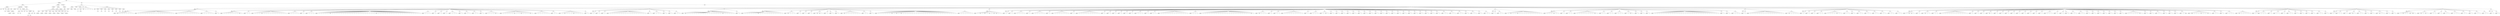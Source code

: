 graph Tree {
	"t0" [label = "TEI"];
	"t1" [label = "teiHeader"];
	"t2" [label = "fileDesc"];
	"t3" [label = "titleStmt"];
	"t4" [label = "title"];
	"t5" [label = "title"];
	"t6" [label = "title"];
	"t7" [label = "author"];
	"t8" [label = "idno"];
	"t9" [label = "persName"];
	"t10" [label = "persName"];
	"t11" [label = "forename"];
	"t12" [label = "surname"];
	"t13" [label = "editor"];
	"t14" [label = "publicationStmt"];
	"t15" [label = "publisher"];
	"t16" [label = "idno"];
	"t17" [label = "idno"];
	"t18" [label = "availability"];
	"t19" [label = "licence"];
	"t20" [label = "ab"];
	"t21" [label = "ref"];
	"t22" [label = "sourceDesc"];
	"t23" [label = "bibl"];
	"t24" [label = "name"];
	"t25" [label = "idno"];
	"t26" [label = "idno"];
	"t27" [label = "availability"];
	"t28" [label = "licence"];
	"t29" [label = "ab"];
	"t30" [label = "ref"];
	"t31" [label = "bibl"];
	"t32" [label = "date"];
	"t33" [label = "idno"];
	"t34" [label = "profileDesc"];
	"t35" [label = "particDesc"];
	"t36" [label = "listPerson"];
	"t37" [label = "person"];
	"t38" [label = "persName"];
	"t39" [label = "person"];
	"t40" [label = "persName"];
	"t41" [label = "person"];
	"t42" [label = "persName"];
	"t43" [label = "person"];
	"t44" [label = "persName"];
	"t45" [label = "person"];
	"t46" [label = "persName"];
	"t47" [label = "person"];
	"t48" [label = "persName"];
	"t49" [label = "person"];
	"t50" [label = "persName"];
	"t51" [label = "person"];
	"t52" [label = "persName"];
	"t53" [label = "textClass"];
	"t54" [label = "keywords"];
	"t55" [label = "term"];
	"t56" [label = "term"];
	"t57" [label = "classCode"];
	"t58" [label = "revisionDesc"];
	"t59" [label = "listChange"];
	"t60" [label = "change"];
	"t61" [label = "text"];
	"t62" [label = "front"];
	"t63" [label = "docTitle"];
	"t64" [label = "titlePart"];
	"t65" [label = "titlePart"];
	"t66" [label = "titlePart"];
	"t67" [label = "docDate"];
	"t68" [label = "docAuthor"];
	"t69" [label = "div"];
	"t70" [label = "div"];
	"t71" [label = "p"];
	"t72" [label = "div"];
	"t73" [label = "opener"];
	"t74" [label = "salute"];
	"t75" [label = "head"];
	"t76" [label = "p"];
	"t77" [label = "p"];
	"t78" [label = "p"];
	"t79" [label = "p"];
	"t80" [label = "castList"];
	"t81" [label = "head"];
	"t82" [label = "castItem"];
	"t83" [label = "role"];
	"t84" [label = "castItem"];
	"t85" [label = "role"];
	"t86" [label = "castItem"];
	"t87" [label = "role"];
	"t88" [label = "castItem"];
	"t89" [label = "role"];
	"t90" [label = "castItem"];
	"t91" [label = "role"];
	"t92" [label = "castItem"];
	"t93" [label = "role"];
	"t94" [label = "castItem"];
	"t95" [label = "role"];
	"t96" [label = "castItem"];
	"t97" [label = "role"];
	"t98" [label = "body"];
	"t99" [label = "div"];
	"t100" [label = "head"];
	"t101" [label = "div"];
	"t102" [label = "head"];
	"t103" [label = "sp"];
	"t104" [label = "speaker"];
	"t105" [label = "note"];
	"t106" [label = "l"];
	"t107" [label = "l"];
	"t108" [label = "l"];
	"t109" [label = "l"];
	"t110" [label = "l"];
	"t111" [label = "l"];
	"t112" [label = "l"];
	"t113" [label = "sp"];
	"t114" [label = "speaker"];
	"t115" [label = "l"];
	"t116" [label = "l"];
	"t117" [label = "l"];
	"t118" [label = "l"];
	"t119" [label = "l"];
	"t120" [label = "l"];
	"t121" [label = "l"];
	"t122" [label = "l"];
	"t123" [label = "l"];
	"t124" [label = "l"];
	"t125" [label = "l"];
	"t126" [label = "l"];
	"t127" [label = "l"];
	"t128" [label = "l"];
	"t129" [label = "l"];
	"t130" [label = "l"];
	"t131" [label = "l"];
	"t132" [label = "sp"];
	"t133" [label = "speaker"];
	"t134" [label = "l"];
	"t135" [label = "l"];
	"t136" [label = "l"];
	"t137" [label = "l"];
	"t138" [label = "l"];
	"t139" [label = "l"];
	"t140" [label = "l"];
	"t141" [label = "l"];
	"t142" [label = "l"];
	"t143" [label = "l"];
	"t144" [label = "sp"];
	"t145" [label = "speaker"];
	"t146" [label = "l"];
	"t147" [label = "l"];
	"t148" [label = "l"];
	"t149" [label = "l"];
	"t150" [label = "l"];
	"t151" [label = "sp"];
	"t152" [label = "speaker"];
	"t153" [label = "l"];
	"t154" [label = "div"];
	"t155" [label = "head"];
	"t156" [label = "sp"];
	"t157" [label = "speaker"];
	"t158" [label = "l"];
	"t159" [label = "l"];
	"t160" [label = "l"];
	"t161" [label = "l"];
	"t162" [label = "l"];
	"t163" [label = "l"];
	"t164" [label = "l"];
	"t165" [label = "note"];
	"t166" [label = "l"];
	"t167" [label = "sp"];
	"t168" [label = "speaker"];
	"t169" [label = "l"];
	"t170" [label = "l"];
	"t171" [label = "sp"];
	"t172" [label = "speaker"];
	"t173" [label = "l"];
	"t174" [label = "l"];
	"t175" [label = "l"];
	"t176" [label = "note"];
	"t177" [label = "l"];
	"t178" [label = "l"];
	"t179" [label = "l"];
	"t180" [label = "l"];
	"t181" [label = "l"];
	"t182" [label = "l"];
	"t183" [label = "l"];
	"t184" [label = "l"];
	"t185" [label = "l"];
	"t186" [label = "l"];
	"t187" [label = "l"];
	"t188" [label = "sp"];
	"t189" [label = "speaker"];
	"t190" [label = "l"];
	"t191" [label = "l"];
	"t192" [label = "l"];
	"t193" [label = "l"];
	"t194" [label = "sp"];
	"t195" [label = "speaker"];
	"t196" [label = "l"];
	"t197" [label = "sp"];
	"t198" [label = "speaker"];
	"t199" [label = "l"];
	"t200" [label = "l"];
	"t201" [label = "l"];
	"t202" [label = "sp"];
	"t203" [label = "speaker"];
	"t204" [label = "l"];
	"t205" [label = "l"];
	"t206" [label = "l"];
	"t207" [label = "l"];
	"t208" [label = "l"];
	"t209" [label = "note"];
	"t210" [label = "l"];
	"t211" [label = "l"];
	"t212" [label = "l"];
	"t213" [label = "l"];
	"t214" [label = "l"];
	"t215" [label = "l"];
	"t216" [label = "l"];
	"t217" [label = "l"];
	"t218" [label = "l"];
	"t219" [label = "l"];
	"t220" [label = "l"];
	"t221" [label = "l"];
	"t222" [label = "l"];
	"t223" [label = "l"];
	"t224" [label = "l"];
	"t225" [label = "l"];
	"t226" [label = "l"];
	"t227" [label = "l"];
	"t228" [label = "l"];
	"t229" [label = "l"];
	"t230" [label = "note"];
	"t231" [label = "l"];
	"t232" [label = "l"];
	"t233" [label = "l"];
	"t234" [label = "l"];
	"t235" [label = "l"];
	"t236" [label = "l"];
	"t237" [label = "l"];
	"t238" [label = "l"];
	"t239" [label = "l"];
	"t240" [label = "l"];
	"t241" [label = "l"];
	"t242" [label = "l"];
	"t243" [label = "l"];
	"t244" [label = "l"];
	"t245" [label = "l"];
	"t246" [label = "l"];
	"t247" [label = "l"];
	"t248" [label = "l"];
	"t249" [label = "l"];
	"t250" [label = "l"];
	"t251" [label = "sp"];
	"t252" [label = "speaker"];
	"t253" [label = "l"];
	"t254" [label = "l"];
	"t255" [label = "l"];
	"t256" [label = "sp"];
	"t257" [label = "speaker"];
	"t258" [label = "l"];
	"t259" [label = "sp"];
	"t260" [label = "speaker"];
	"t261" [label = "l"];
	"t262" [label = "sp"];
	"t263" [label = "speaker"];
	"t264" [label = "l"];
	"t265" [label = "sp"];
	"t266" [label = "speaker"];
	"t267" [label = "l"];
	"t268" [label = "l"];
	"t269" [label = "l"];
	"t270" [label = "sp"];
	"t271" [label = "speaker"];
	"t272" [label = "l"];
	"t273" [label = "sp"];
	"t274" [label = "speaker"];
	"t275" [label = "l"];
	"t276" [label = "l"];
	"t277" [label = "sp"];
	"t278" [label = "speaker"];
	"t279" [label = "l"];
	"t280" [label = "l"];
	"t281" [label = "sp"];
	"t282" [label = "speaker"];
	"t283" [label = "l"];
	"t284" [label = "sp"];
	"t285" [label = "speaker"];
	"t286" [label = "l"];
	"t287" [label = "l"];
	"t288" [label = "l"];
	"t289" [label = "note"];
	"t290" [label = "l"];
	"t291" [label = "sp"];
	"t292" [label = "speaker"];
	"t293" [label = "l"];
	"t294" [label = "l"];
	"t295" [label = "l"];
	"t296" [label = "l"];
	"t297" [label = "l"];
	"t298" [label = "note"];
	"t299" [label = "l"];
	"t300" [label = "l"];
	"t301" [label = "note"];
	"t302" [label = "l"];
	"t303" [label = "l"];
	"t304" [label = "l"];
	"t305" [label = "note"];
	"t306" [label = "l"];
	"t307" [label = "sp"];
	"t308" [label = "speaker"];
	"t309" [label = "l"];
	"t310" [label = "l"];
	"t311" [label = "l"];
	"t312" [label = "l"];
	"t313" [label = "l"];
	"t314" [label = "l"];
	"t315" [label = "sp"];
	"t316" [label = "speaker"];
	"t317" [label = "l"];
	"t318" [label = "l"];
	"t319" [label = "sp"];
	"t320" [label = "speaker"];
	"t321" [label = "l"];
	"t322" [label = "note"];
	"t323" [label = "l"];
	"t324" [label = "l"];
	"t325" [label = "l"];
	"t326" [label = "note"];
	"t327" [label = "l"];
	"t328" [label = "l"];
	"t329" [label = "l"];
	"t330" [label = "l"];
	"t331" [label = "sp"];
	"t332" [label = "speaker"];
	"t333" [label = "l"];
	"t334" [label = "div"];
	"t335" [label = "head"];
	"t336" [label = "sp"];
	"t337" [label = "speaker"];
	"t338" [label = "l"];
	"t339" [label = "sp"];
	"t340" [label = "speaker"];
	"t341" [label = "l"];
	"t342" [label = "sp"];
	"t343" [label = "speaker"];
	"t344" [label = "l"];
	"t345" [label = "sp"];
	"t346" [label = "speaker"];
	"t347" [label = "l"];
	"t348" [label = "l"];
	"t349" [label = "l"];
	"t350" [label = "l"];
	"t351" [label = "l"];
	"t352" [label = "l"];
	"t353" [label = "l"];
	"t354" [label = "l"];
	"t355" [label = "l"];
	"t356" [label = "l"];
	"t357" [label = "l"];
	"t358" [label = "l"];
	"t359" [label = "l"];
	"t360" [label = "l"];
	"t361" [label = "l"];
	"t362" [label = "l"];
	"t363" [label = "l"];
	"t364" [label = "sp"];
	"t365" [label = "speaker"];
	"t366" [label = "l"];
	"t367" [label = "sp"];
	"t368" [label = "speaker"];
	"t369" [label = "l"];
	"t370" [label = "l"];
	"t371" [label = "l"];
	"t372" [label = "sp"];
	"t373" [label = "speaker"];
	"t374" [label = "l"];
	"t375" [label = "sp"];
	"t376" [label = "speaker"];
	"t377" [label = "l"];
	"t378" [label = "sp"];
	"t379" [label = "speaker"];
	"t380" [label = "l"];
	"t381" [label = "l"];
	"t382" [label = "div"];
	"t383" [label = "head"];
	"t384" [label = "sp"];
	"t385" [label = "speaker"];
	"t386" [label = "note"];
	"t387" [label = "l"];
	"t388" [label = "l"];
	"t389" [label = "l"];
	"t390" [label = "l"];
	"t391" [label = "l"];
	"t392" [label = "l"];
	"t393" [label = "l"];
	"t394" [label = "l"];
	"t395" [label = "l"];
	"t396" [label = "l"];
	"t397" [label = "l"];
	"t398" [label = "l"];
	"t399" [label = "l"];
	"t400" [label = "l"];
	"t401" [label = "l"];
	"t402" [label = "l"];
	"t403" [label = "note"];
	"t404" [label = "l"];
	"t405" [label = "l"];
	"t406" [label = "l"];
	"t407" [label = "l"];
	"t408" [label = "l"];
	"t409" [label = "sp"];
	"t410" [label = "speaker"];
	"t411" [label = "l"];
	"t412" [label = "div"];
	"t413" [label = "head"];
	"t414" [label = "sp"];
	"t415" [label = "speaker"];
	"t416" [label = "l"];
	"t417" [label = "l"];
	"t418" [label = "l"];
	"t419" [label = "l"];
	"t420" [label = "l"];
	"t421" [label = "l"];
	"t422" [label = "note"];
	"t423" [label = "l"];
	"t424" [label = "l"];
	"t425" [label = "l"];
	"t426" [label = "l"];
	"t427" [label = "l"];
	"t428" [label = "l"];
	"t429" [label = "l"];
	"t430" [label = "l"];
	"t431" [label = "l"];
	"t432" [label = "l"];
	"t433" [label = "l"];
	"t434" [label = "sp"];
	"t435" [label = "speaker"];
	"t436" [label = "note"];
	"t437" [label = "l"];
	"t438" [label = "l"];
	"t439" [label = "l"];
	"t440" [label = "sp"];
	"t441" [label = "speaker"];
	"t442" [label = "l"];
	"t443" [label = "sp"];
	"t444" [label = "speaker"];
	"t445" [label = "l"];
	"t446" [label = "sp"];
	"t447" [label = "speaker"];
	"t448" [label = "l"];
	"t449" [label = "sp"];
	"t450" [label = "speaker"];
	"t451" [label = "note"];
	"t452" [label = "note"];
	"t453" [label = "l"];
	"t454" [label = "sp"];
	"t455" [label = "speaker"];
	"t456" [label = "l"];
	"t457" [label = "sp"];
	"t458" [label = "speaker"];
	"t459" [label = "l"];
	"t460" [label = "sp"];
	"t461" [label = "speaker"];
	"t462" [label = "l"];
	"t463" [label = "sp"];
	"t464" [label = "speaker"];
	"t465" [label = "note"];
	"t466" [label = "l"];
	"t467" [label = "l"];
	"t468" [label = "l"];
	"t469" [label = "l"];
	"t470" [label = "l"];
	"t471" [label = "l"];
	"t472" [label = "l"];
	"t473" [label = "sp"];
	"t474" [label = "speaker"];
	"t475" [label = "l"];
	"t476" [label = "l"];
	"t477" [label = "sp"];
	"t478" [label = "speaker"];
	"t479" [label = "l"];
	"t480" [label = "sp"];
	"t481" [label = "speaker"];
	"t482" [label = "l"];
	"t483" [label = "l"];
	"t484" [label = "l"];
	"t485" [label = "l"];
	"t486" [label = "l"];
	"t487" [label = "l"];
	"t488" [label = "note"];
	"t489" [label = "l"];
	"t490" [label = "note"];
	"t491" [label = "l"];
	"t492" [label = "note"];
	"t493" [label = "l"];
	"t494" [label = "l"];
	"t495" [label = "l"];
	"t496" [label = "l"];
	"t497" [label = "l"];
	"t498" [label = "l"];
	"t499" [label = "l"];
	"t500" [label = "l"];
	"t501" [label = "l"];
	"t502" [label = "l"];
	"t503" [label = "l"];
	"t504" [label = "l"];
	"t505" [label = "l"];
	"t506" [label = "l"];
	"t507" [label = "l"];
	"t508" [label = "l"];
	"t509" [label = "l"];
	"t510" [label = "l"];
	"t511" [label = "l"];
	"t512" [label = "l"];
	"t513" [label = "l"];
	"t514" [label = "l"];
	"t515" [label = "l"];
	"t516" [label = "l"];
	"t517" [label = "l"];
	"t518" [label = "sp"];
	"t519" [label = "speaker"];
	"t520" [label = "l"];
	"t521" [label = "l"];
	"t522" [label = "l"];
	"t523" [label = "l"];
	"t524" [label = "l"];
	"t525" [label = "l"];
	"t526" [label = "div"];
	"t527" [label = "head"];
	"t528" [label = "sp"];
	"t529" [label = "speaker"];
	"t530" [label = "l"];
	"t531" [label = "note"];
	"t532" [label = "l"];
	"t533" [label = "note"];
	"t534" [label = "l"];
	"t535" [label = "note"];
	"t536" [label = "l"];
	"t537" [label = "note"];
	"t538" [label = "note"];
	"t539" [label = "l"];
	"t540" [label = "l"];
	"t541" [label = "div"];
	"t542" [label = "head"];
	"t543" [label = "sp"];
	"t544" [label = "speaker"];
	"t545" [label = "l"];
	"t546" [label = "sp"];
	"t547" [label = "speaker"];
	"t548" [label = "l"];
	"t549" [label = "sp"];
	"t550" [label = "speaker"];
	"t551" [label = "l"];
	"t552" [label = "l"];
	"t553" [label = "l"];
	"t554" [label = "l"];
	"t555" [label = "sp"];
	"t556" [label = "speaker"];
	"t557" [label = "l"];
	"t558" [label = "sp"];
	"t559" [label = "speaker"];
	"t560" [label = "l"];
	"t561" [label = "l"];
	"t562" [label = "l"];
	"t563" [label = "l"];
	"t564" [label = "l"];
	"t565" [label = "sp"];
	"t566" [label = "speaker"];
	"t567" [label = "l"];
	"t568" [label = "sp"];
	"t569" [label = "speaker"];
	"t570" [label = "l"];
	"t571" [label = "l"];
	"t572" [label = "l"];
	"t573" [label = "l"];
	"t574" [label = "l"];
	"t575" [label = "l"];
	"t576" [label = "l"];
	"t577" [label = "sp"];
	"t578" [label = "speaker"];
	"t579" [label = "l"];
	"t580" [label = "sp"];
	"t581" [label = "speaker"];
	"t582" [label = "l"];
	"t583" [label = "l"];
	"t584" [label = "l"];
	"t585" [label = "l"];
	"t586" [label = "l"];
	"t587" [label = "l"];
	"t588" [label = "l"];
	"t589" [label = "l"];
	"t590" [label = "l"];
	"t591" [label = "l"];
	"t592" [label = "sp"];
	"t593" [label = "speaker"];
	"t594" [label = "l"];
	"t595" [label = "sp"];
	"t596" [label = "speaker"];
	"t597" [label = "l"];
	"t598" [label = "sp"];
	"t599" [label = "speaker"];
	"t600" [label = "l"];
	"t601" [label = "sp"];
	"t602" [label = "speaker"];
	"t603" [label = "l"];
	"t604" [label = "sp"];
	"t605" [label = "speaker"];
	"t606" [label = "l"];
	"t607" [label = "sp"];
	"t608" [label = "speaker"];
	"t609" [label = "l"];
	"t610" [label = "sp"];
	"t611" [label = "speaker"];
	"t612" [label = "l"];
	"t613" [label = "l"];
	"t614" [label = "l"];
	"t615" [label = "sp"];
	"t616" [label = "speaker"];
	"t617" [label = "l"];
	"t618" [label = "sp"];
	"t619" [label = "speaker"];
	"t620" [label = "l"];
	"t621" [label = "l"];
	"t622" [label = "sp"];
	"t623" [label = "speaker"];
	"t624" [label = "l"];
	"t625" [label = "l"];
	"t626" [label = "l"];
	"t627" [label = "l"];
	"t628" [label = "l"];
	"t629" [label = "l"];
	"t630" [label = "l"];
	"t631" [label = "l"];
	"t632" [label = "l"];
	"t633" [label = "l"];
	"t634" [label = "l"];
	"t635" [label = "l"];
	"t636" [label = "l"];
	"t637" [label = "sp"];
	"t638" [label = "speaker"];
	"t639" [label = "l"];
	"t640" [label = "l"];
	"t641" [label = "l"];
	"t642" [label = "sp"];
	"t643" [label = "speaker"];
	"t644" [label = "l"];
	"t645" [label = "l"];
	"t646" [label = "l"];
	"t647" [label = "l"];
	"t648" [label = "l"];
	"t649" [label = "l"];
	"t650" [label = "l"];
	"t651" [label = "l"];
	"t652" [label = "l"];
	"t653" [label = "l"];
	"t654" [label = "l"];
	"t655" [label = "l"];
	"t656" [label = "l"];
	"t657" [label = "l"];
	"t658" [label = "l"];
	"t659" [label = "l"];
	"t660" [label = "l"];
	"t661" [label = "l"];
	"t662" [label = "l"];
	"t663" [label = "l"];
	"t664" [label = "l"];
	"t665" [label = "l"];
	"t666" [label = "note"];
	"t667" [label = "l"];
	"t668" [label = "sp"];
	"t669" [label = "speaker"];
	"t670" [label = "note"];
	"t671" [label = "l"];
	"t672" [label = "l"];
	"t673" [label = "l"];
	"t674" [label = "sp"];
	"t675" [label = "speaker"];
	"t676" [label = "l"];
	"t677" [label = "sp"];
	"t678" [label = "speaker"];
	"t679" [label = "l"];
	"t680" [label = "l"];
	"t681" [label = "sp"];
	"t682" [label = "speaker"];
	"t683" [label = "l"];
	"t684" [label = "l"];
	"t685" [label = "l"];
	"t686" [label = "l"];
	"t687" [label = "l"];
	"t688" [label = "l"];
	"t689" [label = "l"];
	"t690" [label = "l"];
	"t691" [label = "l"];
	"t692" [label = "sp"];
	"t693" [label = "speaker"];
	"t694" [label = "l"];
	"t695" [label = "sp"];
	"t696" [label = "speaker"];
	"t697" [label = "l"];
	"t698" [label = "l"];
	"t699" [label = "l"];
	"t700" [label = "sp"];
	"t701" [label = "speaker"];
	"t702" [label = "l"];
	"t703" [label = "note"];
	"t704" [label = "l"];
	"t705" [label = "sp"];
	"t706" [label = "speaker"];
	"t707" [label = "l"];
	"t708" [label = "sp"];
	"t709" [label = "speaker"];
	"t710" [label = "l"];
	"t711" [label = "sp"];
	"t712" [label = "speaker"];
	"t713" [label = "l"];
	"t714" [label = "sp"];
	"t715" [label = "speaker"];
	"t716" [label = "l"];
	"t717" [label = "sp"];
	"t718" [label = "speaker"];
	"t719" [label = "l"];
	"t720" [label = "sp"];
	"t721" [label = "speaker"];
	"t722" [label = "l"];
	"t723" [label = "sp"];
	"t724" [label = "speaker"];
	"t725" [label = "l"];
	"t726" [label = "sp"];
	"t727" [label = "speaker"];
	"t728" [label = "l"];
	"t729" [label = "sp"];
	"t730" [label = "speaker"];
	"t731" [label = "l"];
	"t732" [label = "sp"];
	"t733" [label = "speaker"];
	"t734" [label = "l"];
	"t735" [label = "sp"];
	"t736" [label = "speaker"];
	"t737" [label = "l"];
	"t738" [label = "sp"];
	"t739" [label = "speaker"];
	"t740" [label = "l"];
	"t741" [label = "sp"];
	"t742" [label = "speaker"];
	"t743" [label = "l"];
	"t744" [label = "sp"];
	"t745" [label = "speaker"];
	"t746" [label = "l"];
	"t747" [label = "sp"];
	"t748" [label = "speaker"];
	"t749" [label = "l"];
	"t750" [label = "sp"];
	"t751" [label = "speaker"];
	"t752" [label = "l"];
	"t753" [label = "sp"];
	"t754" [label = "speaker"];
	"t755" [label = "l"];
	"t756" [label = "sp"];
	"t757" [label = "speaker"];
	"t758" [label = "l"];
	"t759" [label = "sp"];
	"t760" [label = "speaker"];
	"t761" [label = "l"];
	"t762" [label = "sp"];
	"t763" [label = "speaker"];
	"t764" [label = "l"];
	"t765" [label = "sp"];
	"t766" [label = "speaker"];
	"t767" [label = "l"];
	"t768" [label = "l"];
	"t769" [label = "sp"];
	"t770" [label = "speaker"];
	"t771" [label = "l"];
	"t772" [label = "l"];
	"t773" [label = "sp"];
	"t774" [label = "speaker"];
	"t775" [label = "l"];
	"t776" [label = "l"];
	"t777" [label = "sp"];
	"t778" [label = "speaker"];
	"t779" [label = "l"];
	"t780" [label = "sp"];
	"t781" [label = "speaker"];
	"t782" [label = "l"];
	"t783" [label = "l"];
	"t784" [label = "sp"];
	"t785" [label = "speaker"];
	"t786" [label = "l"];
	"t787" [label = "sp"];
	"t788" [label = "speaker"];
	"t789" [label = "l"];
	"t790" [label = "l"];
	"t791" [label = "div"];
	"t792" [label = "head"];
	"t793" [label = "sp"];
	"t794" [label = "speaker"];
	"t795" [label = "l"];
	"t796" [label = "sp"];
	"t797" [label = "speaker"];
	"t798" [label = "l"];
	"t799" [label = "l"];
	"t800" [label = "sp"];
	"t801" [label = "speaker"];
	"t802" [label = "l"];
	"t803" [label = "note"];
	"t804" [label = "l"];
	"t805" [label = "l"];
	"t806" [label = "note"];
	"t807" [label = "l"];
	"t808" [label = "l"];
	"t809" [label = "l"];
	"t810" [label = "l"];
	"t811" [label = "l"];
	"t812" [label = "l"];
	"t813" [label = "l"];
	"t814" [label = "l"];
	"t815" [label = "l"];
	"t816" [label = "l"];
	"t817" [label = "l"];
	"t818" [label = "div"];
	"t819" [label = "head"];
	"t820" [label = "sp"];
	"t821" [label = "speaker"];
	"t822" [label = "l"];
	"t823" [label = "l"];
	"t824" [label = "l"];
	"t825" [label = "note"];
	"t826" [label = "l"];
	"t827" [label = "l"];
	"t828" [label = "sp"];
	"t829" [label = "speaker"];
	"t830" [label = "l"];
	"t831" [label = "sp"];
	"t832" [label = "speaker"];
	"t833" [label = "l"];
	"t834" [label = "l"];
	"t835" [label = "sp"];
	"t836" [label = "speaker"];
	"t837" [label = "l"];
	"t838" [label = "l"];
	"t839" [label = "l"];
	"t840" [label = "l"];
	"t841" [label = "l"];
	"t842" [label = "l"];
	"t843" [label = "l"];
	"t844" [label = "l"];
	"t845" [label = "note"];
	"t846" [label = "l"];
	"t847" [label = "sp"];
	"t848" [label = "speaker"];
	"t849" [label = "l"];
	"t850" [label = "l"];
	"t851" [label = "sp"];
	"t852" [label = "speaker"];
	"t853" [label = "l"];
	"t854" [label = "l"];
	"t855" [label = "sp"];
	"t856" [label = "speaker"];
	"t857" [label = "l"];
	"t858" [label = "l"];
	"t859" [label = "l"];
	"t860" [label = "sp"];
	"t861" [label = "speaker"];
	"t862" [label = "l"];
	"t863" [label = "note"];
	"t864" [label = "l"];
	"t865" [label = "sp"];
	"t866" [label = "speaker"];
	"t867" [label = "l"];
	"t868" [label = "sp"];
	"t869" [label = "speaker"];
	"t870" [label = "l"];
	"t871" [label = "sp"];
	"t872" [label = "speaker"];
	"t873" [label = "l"];
	"t874" [label = "sp"];
	"t875" [label = "speaker"];
	"t876" [label = "l"];
	"t877" [label = "l"];
	"t878" [label = "l"];
	"t879" [label = "l"];
	"t880" [label = "l"];
	"t881" [label = "l"];
	"t882" [label = "l"];
	"t883" [label = "l"];
	"t884" [label = "l"];
	"t885" [label = "l"];
	"t886" [label = "l"];
	"t887" [label = "l"];
	"t888" [label = "l"];
	"t889" [label = "l"];
	"t890" [label = "l"];
	"t891" [label = "l"];
	"t892" [label = "l"];
	"t893" [label = "l"];
	"t894" [label = "l"];
	"t895" [label = "l"];
	"t896" [label = "l"];
	"t897" [label = "l"];
	"t898" [label = "l"];
	"t899" [label = "l"];
	"t900" [label = "l"];
	"t901" [label = "l"];
	"t902" [label = "l"];
	"t903" [label = "l"];
	"t904" [label = "l"];
	"t905" [label = "l"];
	"t906" [label = "sp"];
	"t907" [label = "speaker"];
	"t908" [label = "l"];
	"t909" [label = "sp"];
	"t910" [label = "speaker"];
	"t911" [label = "l"];
	"t912" [label = "sp"];
	"t913" [label = "speaker"];
	"t914" [label = "l"];
	"t915" [label = "l"];
	"t916" [label = "l"];
	"t917" [label = "div"];
	"t918" [label = "head"];
	"t919" [label = "sp"];
	"t920" [label = "speaker"];
	"t921" [label = "l"];
	"t922" [label = "sp"];
	"t923" [label = "speaker"];
	"t924" [label = "l"];
	"t925" [label = "l"];
	"t926" [label = "l"];
	"t927" [label = "l"];
	"t928" [label = "l"];
	"t929" [label = "l"];
	"t930" [label = "l"];
	"t931" [label = "l"];
	"t932" [label = "l"];
	"t933" [label = "l"];
	"t934" [label = "l"];
	"t935" [label = "l"];
	"t936" [label = "l"];
	"t937" [label = "l"];
	"t938" [label = "l"];
	"t939" [label = "l"];
	"t940" [label = "sp"];
	"t941" [label = "speaker"];
	"t942" [label = "note"];
	"t943" [label = "l"];
	"t944" [label = "l"];
	"t945" [label = "l"];
	"t946" [label = "l"];
	"t947" [label = "div"];
	"t948" [label = "head"];
	"t949" [label = "sp"];
	"t950" [label = "speaker"];
	"t951" [label = "l"];
	"t952" [label = "sp"];
	"t953" [label = "speaker"];
	"t954" [label = "l"];
	"t955" [label = "sp"];
	"t956" [label = "speaker"];
	"t957" [label = "l"];
	"t958" [label = "sp"];
	"t959" [label = "speaker"];
	"t960" [label = "l"];
	"t961" [label = "l"];
	"t962" [label = "sp"];
	"t963" [label = "speaker"];
	"t964" [label = "l"];
	"t965" [label = "l"];
	"t966" [label = "l"];
	"t967" [label = "l"];
	"t968" [label = "note"];
	"t969" [label = "l"];
	"t970" [label = "l"];
	"t971" [label = "sp"];
	"t972" [label = "speaker"];
	"t973" [label = "l"];
	"t974" [label = "l"];
	"t975" [label = "sp"];
	"t976" [label = "speaker"];
	"t977" [label = "l"];
	"t978" [label = "sp"];
	"t979" [label = "speaker"];
	"t980" [label = "l"];
	"t981" [label = "l"];
	"t982" [label = "sp"];
	"t983" [label = "speaker"];
	"t984" [label = "l"];
	"t985" [label = "l"];
	"t986" [label = "sp"];
	"t987" [label = "speaker"];
	"t988" [label = "l"];
	"t989" [label = "l"];
	"t990" [label = "sp"];
	"t991" [label = "speaker"];
	"t992" [label = "l"];
	"t993" [label = "l"];
	"t994" [label = "sp"];
	"t995" [label = "speaker"];
	"t996" [label = "l"];
	"t997" [label = "l"];
	"t998" [label = "sp"];
	"t999" [label = "speaker"];
	"t1000" [label = "l"];
	"t1001" [label = "l"];
	"t1002" [label = "div"];
	"t1003" [label = "head"];
	"t1004" [label = "sp"];
	"t1005" [label = "speaker"];
	"t1006" [label = "l"];
	"t1007" [label = "note"];
	"t1008" [label = "note"];
	"t1009" [label = "l"];
	"t1010" [label = "sp"];
	"t1011" [label = "speaker"];
	"t1012" [label = "l"];
	"t1013" [label = "sp"];
	"t1014" [label = "speaker"];
	"t1015" [label = "note"];
	"t1016" [label = "l"];
	"t1017" [label = "l"];
	"t1018" [label = "sp"];
	"t1019" [label = "speaker"];
	"t1020" [label = "l"];
	"t1021" [label = "l"];
	"t1022" [label = "sp"];
	"t1023" [label = "speaker"];
	"t1024" [label = "l"];
	"t1025" [label = "l"];
	"t1026" [label = "l"];
	"t1027" [label = "l"];
	"t1028" [label = "l"];
	"t1029" [label = "l"];
	"t1030" [label = "l"];
	"t1031" [label = "l"];
	"t1032" [label = "l"];
	"t1033" [label = "l"];
	"t1034" [label = "l"];
	"t1035" [label = "l"];
	"t1036" [label = "sp"];
	"t1037" [label = "speaker"];
	"t1038" [label = "l"];
	"t1039" [label = "sp"];
	"t1040" [label = "speaker"];
	"t1041" [label = "l"];
	"t1042" [label = "sp"];
	"t1043" [label = "speaker"];
	"t1044" [label = "l"];
	"t1045" [label = "sp"];
	"t1046" [label = "speaker"];
	"t1047" [label = "note"];
	"t1048" [label = "l"];
	"t1049" [label = "sp"];
	"t1050" [label = "speaker"];
	"t1051" [label = "l"];
	"t1052" [label = "sp"];
	"t1053" [label = "speaker"];
	"t1054" [label = "l"];
	"t1055" [label = "sp"];
	"t1056" [label = "speaker"];
	"t1057" [label = "l"];
	"t1058" [label = "sp"];
	"t1059" [label = "speaker"];
	"t1060" [label = "l"];
	"t1061" [label = "sp"];
	"t1062" [label = "speaker"];
	"t1063" [label = "l"];
	"t1064" [label = "sp"];
	"t1065" [label = "speaker"];
	"t1066" [label = "l"];
	"t1067" [label = "sp"];
	"t1068" [label = "speaker"];
	"t1069" [label = "l"];
	"t1070" [label = "sp"];
	"t1071" [label = "speaker"];
	"t1072" [label = "l"];
	"t1073" [label = "sp"];
	"t1074" [label = "speaker"];
	"t1075" [label = "l"];
	"t1076" [label = "sp"];
	"t1077" [label = "speaker"];
	"t1078" [label = "l"];
	"t1079" [label = "l"];
	"t1080" [label = "l"];
	"t1081" [label = "sp"];
	"t1082" [label = "speaker"];
	"t1083" [label = "l"];
	"t1084" [label = "sp"];
	"t1085" [label = "speaker"];
	"t1086" [label = "l"];
	"t1087" [label = "sp"];
	"t1088" [label = "speaker"];
	"t1089" [label = "l"];
	"t1090" [label = "sp"];
	"t1091" [label = "speaker"];
	"t1092" [label = "l"];
	"t1093" [label = "l"];
	"t1094" [label = "sp"];
	"t1095" [label = "speaker"];
	"t1096" [label = "l"];
	"t1097" [label = "l"];
	"t1098" [label = "sp"];
	"t1099" [label = "speaker"];
	"t1100" [label = "l"];
	"t1101" [label = "sp"];
	"t1102" [label = "speaker"];
	"t1103" [label = "l"];
	"t1104" [label = "sp"];
	"t1105" [label = "speaker"];
	"t1106" [label = "l"];
	"t1107" [label = "sp"];
	"t1108" [label = "speaker"];
	"t1109" [label = "l"];
	"t1110" [label = "sp"];
	"t1111" [label = "speaker"];
	"t1112" [label = "l"];
	"t1113" [label = "sp"];
	"t1114" [label = "speaker"];
	"t1115" [label = "l"];
	"t1116" [label = "sp"];
	"t1117" [label = "speaker"];
	"t1118" [label = "l"];
	"t1119" [label = "sp"];
	"t1120" [label = "speaker"];
	"t1121" [label = "l"];
	"t1122" [label = "l"];
	"t1123" [label = "l"];
	"t1124" [label = "l"];
	"t1125" [label = "l"];
	"t1126" [label = "note"];
	"t1127" [label = "l"];
	"t1128" [label = "sp"];
	"t1129" [label = "speaker"];
	"t1130" [label = "l"];
	"t1131" [label = "sp"];
	"t1132" [label = "speaker"];
	"t1133" [label = "l"];
	"t1134" [label = "sp"];
	"t1135" [label = "speaker"];
	"t1136" [label = "l"];
	"t1137" [label = "l"];
	"t1138" [label = "sp"];
	"t1139" [label = "speaker"];
	"t1140" [label = "l"];
	"t1141" [label = "sp"];
	"t1142" [label = "speaker"];
	"t1143" [label = "l"];
	"t1144" [label = "sp"];
	"t1145" [label = "speaker"];
	"t1146" [label = "l"];
	"t1147" [label = "sp"];
	"t1148" [label = "speaker"];
	"t1149" [label = "l"];
	"t1150" [label = "stage"];
	"t1151" [label = "sp"];
	"t1152" [label = "speaker"];
	"t1153" [label = "stage"];
	"t1154" [label = "l"];
	"t1155" [label = "l"];
	"t1156" [label = "l"];
	"t1157" [label = "note"];
	"t1158" [label = "l"];
	"t1159" [label = "l"];
	"t1160" [label = "note"];
	"t1161" [label = "l"];
	"t1162" [label = "sp"];
	"t1163" [label = "speaker"];
	"t1164" [label = "l"];
	"t1165" [label = "l"];
	"t1166" [label = "sp"];
	"t1167" [label = "speaker"];
	"t1168" [label = "l"];
	"t1169" [label = "sp"];
	"t1170" [label = "speaker"];
	"t1171" [label = "l"];
	"t1172" [label = "l"];
	"t1173" [label = "l"];
	"t1174" [label = "sp"];
	"t1175" [label = "speaker"];
	"t1176" [label = "note"];
	"t1177" [label = "l"];
	"t1178" [label = "l"];
	"t1179" [label = "l"];
	"t1180" [label = "l"];
	"t1181" [label = "l"];
	"t1182" [label = "div"];
	"t1183" [label = "head"];
	"t1184" [label = "sp"];
	"t1185" [label = "speaker"];
	"t1186" [label = "l"];
	"t1187" [label = "sp"];
	"t1188" [label = "speaker"];
	"t1189" [label = "l"];
	"t1190" [label = "l"];
	"t1191" [label = "l"];
	"t1192" [label = "sp"];
	"t1193" [label = "speaker"];
	"t1194" [label = "l"];
	"t1195" [label = "sp"];
	"t1196" [label = "speaker"];
	"t1197" [label = "l"];
	"t1198" [label = "l"];
	"t1199" [label = "sp"];
	"t1200" [label = "speaker"];
	"t1201" [label = "l"];
	"t1202" [label = "sp"];
	"t1203" [label = "speaker"];
	"t1204" [label = "l"];
	"t1205" [label = "l"];
	"t1206" [label = "sp"];
	"t1207" [label = "speaker"];
	"t1208" [label = "l"];
	"t1209" [label = "sp"];
	"t1210" [label = "speaker"];
	"t1211" [label = "l"];
	"t1212" [label = "sp"];
	"t1213" [label = "speaker"];
	"t1214" [label = "l"];
	"t1215" [label = "sp"];
	"t1216" [label = "speaker"];
	"t1217" [label = "l"];
	"t1218" [label = "sp"];
	"t1219" [label = "speaker"];
	"t1220" [label = "l"];
	"t1221" [label = "l"];
	"t1222" [label = "sp"];
	"t1223" [label = "speaker"];
	"t1224" [label = "l"];
	"t1225" [label = "div"];
	"t1226" [label = "head"];
	"t1227" [label = "sp"];
	"t1228" [label = "speaker"];
	"t1229" [label = "l"];
	"t1230" [label = "sp"];
	"t1231" [label = "speaker"];
	"t1232" [label = "l"];
	"t1233" [label = "l"];
	"t1234" [label = "sp"];
	"t1235" [label = "speaker"];
	"t1236" [label = "l"];
	"t1237" [label = "sp"];
	"t1238" [label = "speaker"];
	"t1239" [label = "note"];
	"t1240" [label = "l"];
	"t1241" [label = "sp"];
	"t1242" [label = "speaker"];
	"t1243" [label = "l"];
	"t1244" [label = "l"];
	"t1245" [label = "sp"];
	"t1246" [label = "speaker"];
	"t1247" [label = "l"];
	"t1248" [label = "sp"];
	"t1249" [label = "speaker"];
	"t1250" [label = "l"];
	"t1251" [label = "sp"];
	"t1252" [label = "speaker"];
	"t1253" [label = "note"];
	"t1254" [label = "l"];
	"t1255" [label = "l"];
	"t1256" [label = "sp"];
	"t1257" [label = "speaker"];
	"t1258" [label = "l"];
	"t1259" [label = "sp"];
	"t1260" [label = "speaker"];
	"t1261" [label = "l"];
	"t1262" [label = "div"];
	"t1263" [label = "head"];
	"t1264" [label = "sp"];
	"t1265" [label = "speaker"];
	"t1266" [label = "l"];
	"t1267" [label = "note"];
	"t1268" [label = "l"];
	"t1269" [label = "l"];
	"t1270" [label = "stage"];
	"t1271" [label = "stage"];
	"t1272" [label = "l"];
	"t1273" [label = "sp"];
	"t1274" [label = "speaker"];
	"t1275" [label = "note"];
	"t1276" [label = "l"];
	"t1277" [label = "note"];
	"t1278" [label = "l"];
	"t1279" [label = "sp"];
	"t1280" [label = "speaker"];
	"t1281" [label = "l"];
	"t1282" [label = "l"];
	"t1283" [label = "sp"];
	"t1284" [label = "speaker"];
	"t1285" [label = "l"];
	"t1286" [label = "sp"];
	"t1287" [label = "speaker"];
	"t1288" [label = "l"];
	"t1289" [label = "l"];
	"t1290" [label = "sp"];
	"t1291" [label = "speaker"];
	"t1292" [label = "l"];
	"t1293" [label = "l"];
	"t1294" [label = "l"];
	"t1295" [label = "sp"];
	"t1296" [label = "speaker"];
	"t1297" [label = "l"];
	"t1298" [label = "l"];
	"t1299" [label = "sp"];
	"t1300" [label = "speaker"];
	"t1301" [label = "l"];
	"t1302" [label = "sp"];
	"t1303" [label = "speaker"];
	"t1304" [label = "l"];
	"t1305" [label = "l"];
	"t1306" [label = "sp"];
	"t1307" [label = "speaker"];
	"t1308" [label = "l"];
	"t1309" [label = "l"];
	"t1310" [label = "div"];
	"t1311" [label = "head"];
	"t1312" [label = "sp"];
	"t1313" [label = "speaker"];
	"t1314" [label = "l"];
	"t1315" [label = "sp"];
	"t1316" [label = "speaker"];
	"t1317" [label = "l"];
	"t0" -- "t1";
	"t1" -- "t2";
	"t2" -- "t3";
	"t3" -- "t4";
	"t3" -- "t5";
	"t3" -- "t6";
	"t3" -- "t7";
	"t7" -- "t8";
	"t7" -- "t9";
	"t7" -- "t10";
	"t10" -- "t11";
	"t10" -- "t12";
	"t3" -- "t13";
	"t2" -- "t14";
	"t14" -- "t15";
	"t14" -- "t16";
	"t14" -- "t17";
	"t14" -- "t18";
	"t18" -- "t19";
	"t19" -- "t20";
	"t19" -- "t21";
	"t2" -- "t22";
	"t22" -- "t23";
	"t23" -- "t24";
	"t23" -- "t25";
	"t23" -- "t26";
	"t23" -- "t27";
	"t27" -- "t28";
	"t28" -- "t29";
	"t28" -- "t30";
	"t23" -- "t31";
	"t31" -- "t32";
	"t31" -- "t33";
	"t1" -- "t34";
	"t34" -- "t35";
	"t35" -- "t36";
	"t36" -- "t37";
	"t37" -- "t38";
	"t36" -- "t39";
	"t39" -- "t40";
	"t36" -- "t41";
	"t41" -- "t42";
	"t36" -- "t43";
	"t43" -- "t44";
	"t36" -- "t45";
	"t45" -- "t46";
	"t36" -- "t47";
	"t47" -- "t48";
	"t36" -- "t49";
	"t49" -- "t50";
	"t36" -- "t51";
	"t51" -- "t52";
	"t34" -- "t53";
	"t53" -- "t54";
	"t54" -- "t55";
	"t54" -- "t56";
	"t53" -- "t57";
	"t1" -- "t58";
	"t58" -- "t59";
	"t59" -- "t60";
	"t0" -- "t61";
	"t61" -- "t62";
	"t62" -- "t63";
	"t63" -- "t64";
	"t63" -- "t65";
	"t63" -- "t66";
	"t62" -- "t67";
	"t62" -- "t68";
	"t62" -- "t69";
	"t69" -- "t70";
	"t70" -- "t71";
	"t62" -- "t72";
	"t72" -- "t73";
	"t73" -- "t74";
	"t72" -- "t75";
	"t72" -- "t76";
	"t72" -- "t77";
	"t72" -- "t78";
	"t72" -- "t79";
	"t62" -- "t80";
	"t80" -- "t81";
	"t80" -- "t82";
	"t82" -- "t83";
	"t80" -- "t84";
	"t84" -- "t85";
	"t80" -- "t86";
	"t86" -- "t87";
	"t80" -- "t88";
	"t88" -- "t89";
	"t80" -- "t90";
	"t90" -- "t91";
	"t80" -- "t92";
	"t92" -- "t93";
	"t80" -- "t94";
	"t94" -- "t95";
	"t80" -- "t96";
	"t96" -- "t97";
	"t61" -- "t98";
	"t98" -- "t99";
	"t99" -- "t100";
	"t99" -- "t101";
	"t101" -- "t102";
	"t101" -- "t103";
	"t103" -- "t104";
	"t103" -- "t105";
	"t103" -- "t106";
	"t103" -- "t107";
	"t103" -- "t108";
	"t103" -- "t109";
	"t103" -- "t110";
	"t103" -- "t111";
	"t103" -- "t112";
	"t101" -- "t113";
	"t113" -- "t114";
	"t113" -- "t115";
	"t113" -- "t116";
	"t113" -- "t117";
	"t113" -- "t118";
	"t113" -- "t119";
	"t113" -- "t120";
	"t113" -- "t121";
	"t113" -- "t122";
	"t113" -- "t123";
	"t113" -- "t124";
	"t113" -- "t125";
	"t113" -- "t126";
	"t113" -- "t127";
	"t113" -- "t128";
	"t113" -- "t129";
	"t113" -- "t130";
	"t113" -- "t131";
	"t101" -- "t132";
	"t132" -- "t133";
	"t132" -- "t134";
	"t132" -- "t135";
	"t132" -- "t136";
	"t132" -- "t137";
	"t132" -- "t138";
	"t132" -- "t139";
	"t132" -- "t140";
	"t132" -- "t141";
	"t132" -- "t142";
	"t132" -- "t143";
	"t101" -- "t144";
	"t144" -- "t145";
	"t144" -- "t146";
	"t144" -- "t147";
	"t144" -- "t148";
	"t144" -- "t149";
	"t144" -- "t150";
	"t101" -- "t151";
	"t151" -- "t152";
	"t151" -- "t153";
	"t99" -- "t154";
	"t154" -- "t155";
	"t154" -- "t156";
	"t156" -- "t157";
	"t156" -- "t158";
	"t156" -- "t159";
	"t156" -- "t160";
	"t156" -- "t161";
	"t156" -- "t162";
	"t156" -- "t163";
	"t156" -- "t164";
	"t156" -- "t165";
	"t156" -- "t166";
	"t154" -- "t167";
	"t167" -- "t168";
	"t167" -- "t169";
	"t167" -- "t170";
	"t154" -- "t171";
	"t171" -- "t172";
	"t171" -- "t173";
	"t171" -- "t174";
	"t171" -- "t175";
	"t171" -- "t176";
	"t171" -- "t177";
	"t171" -- "t178";
	"t171" -- "t179";
	"t171" -- "t180";
	"t171" -- "t181";
	"t171" -- "t182";
	"t171" -- "t183";
	"t171" -- "t184";
	"t171" -- "t185";
	"t171" -- "t186";
	"t171" -- "t187";
	"t154" -- "t188";
	"t188" -- "t189";
	"t188" -- "t190";
	"t188" -- "t191";
	"t188" -- "t192";
	"t188" -- "t193";
	"t154" -- "t194";
	"t194" -- "t195";
	"t194" -- "t196";
	"t154" -- "t197";
	"t197" -- "t198";
	"t197" -- "t199";
	"t197" -- "t200";
	"t197" -- "t201";
	"t154" -- "t202";
	"t202" -- "t203";
	"t202" -- "t204";
	"t202" -- "t205";
	"t202" -- "t206";
	"t202" -- "t207";
	"t202" -- "t208";
	"t202" -- "t209";
	"t202" -- "t210";
	"t202" -- "t211";
	"t202" -- "t212";
	"t202" -- "t213";
	"t202" -- "t214";
	"t202" -- "t215";
	"t202" -- "t216";
	"t202" -- "t217";
	"t202" -- "t218";
	"t202" -- "t219";
	"t202" -- "t220";
	"t202" -- "t221";
	"t202" -- "t222";
	"t202" -- "t223";
	"t202" -- "t224";
	"t202" -- "t225";
	"t202" -- "t226";
	"t202" -- "t227";
	"t202" -- "t228";
	"t202" -- "t229";
	"t202" -- "t230";
	"t202" -- "t231";
	"t202" -- "t232";
	"t202" -- "t233";
	"t202" -- "t234";
	"t202" -- "t235";
	"t202" -- "t236";
	"t202" -- "t237";
	"t202" -- "t238";
	"t202" -- "t239";
	"t202" -- "t240";
	"t202" -- "t241";
	"t202" -- "t242";
	"t202" -- "t243";
	"t202" -- "t244";
	"t202" -- "t245";
	"t202" -- "t246";
	"t202" -- "t247";
	"t202" -- "t248";
	"t202" -- "t249";
	"t202" -- "t250";
	"t154" -- "t251";
	"t251" -- "t252";
	"t251" -- "t253";
	"t251" -- "t254";
	"t251" -- "t255";
	"t154" -- "t256";
	"t256" -- "t257";
	"t256" -- "t258";
	"t154" -- "t259";
	"t259" -- "t260";
	"t259" -- "t261";
	"t154" -- "t262";
	"t262" -- "t263";
	"t262" -- "t264";
	"t154" -- "t265";
	"t265" -- "t266";
	"t265" -- "t267";
	"t265" -- "t268";
	"t265" -- "t269";
	"t154" -- "t270";
	"t270" -- "t271";
	"t270" -- "t272";
	"t154" -- "t273";
	"t273" -- "t274";
	"t273" -- "t275";
	"t273" -- "t276";
	"t154" -- "t277";
	"t277" -- "t278";
	"t277" -- "t279";
	"t277" -- "t280";
	"t154" -- "t281";
	"t281" -- "t282";
	"t281" -- "t283";
	"t154" -- "t284";
	"t284" -- "t285";
	"t284" -- "t286";
	"t284" -- "t287";
	"t284" -- "t288";
	"t284" -- "t289";
	"t284" -- "t290";
	"t154" -- "t291";
	"t291" -- "t292";
	"t291" -- "t293";
	"t291" -- "t294";
	"t291" -- "t295";
	"t291" -- "t296";
	"t291" -- "t297";
	"t291" -- "t298";
	"t291" -- "t299";
	"t291" -- "t300";
	"t291" -- "t301";
	"t291" -- "t302";
	"t291" -- "t303";
	"t291" -- "t304";
	"t291" -- "t305";
	"t291" -- "t306";
	"t154" -- "t307";
	"t307" -- "t308";
	"t307" -- "t309";
	"t307" -- "t310";
	"t307" -- "t311";
	"t307" -- "t312";
	"t307" -- "t313";
	"t307" -- "t314";
	"t154" -- "t315";
	"t315" -- "t316";
	"t315" -- "t317";
	"t315" -- "t318";
	"t154" -- "t319";
	"t319" -- "t320";
	"t319" -- "t321";
	"t319" -- "t322";
	"t319" -- "t323";
	"t319" -- "t324";
	"t319" -- "t325";
	"t319" -- "t326";
	"t319" -- "t327";
	"t319" -- "t328";
	"t319" -- "t329";
	"t319" -- "t330";
	"t154" -- "t331";
	"t331" -- "t332";
	"t331" -- "t333";
	"t99" -- "t334";
	"t334" -- "t335";
	"t334" -- "t336";
	"t336" -- "t337";
	"t336" -- "t338";
	"t334" -- "t339";
	"t339" -- "t340";
	"t339" -- "t341";
	"t334" -- "t342";
	"t342" -- "t343";
	"t342" -- "t344";
	"t334" -- "t345";
	"t345" -- "t346";
	"t345" -- "t347";
	"t345" -- "t348";
	"t345" -- "t349";
	"t345" -- "t350";
	"t345" -- "t351";
	"t345" -- "t352";
	"t345" -- "t353";
	"t345" -- "t354";
	"t345" -- "t355";
	"t345" -- "t356";
	"t345" -- "t357";
	"t345" -- "t358";
	"t345" -- "t359";
	"t345" -- "t360";
	"t345" -- "t361";
	"t345" -- "t362";
	"t345" -- "t363";
	"t334" -- "t364";
	"t364" -- "t365";
	"t364" -- "t366";
	"t334" -- "t367";
	"t367" -- "t368";
	"t367" -- "t369";
	"t367" -- "t370";
	"t367" -- "t371";
	"t334" -- "t372";
	"t372" -- "t373";
	"t372" -- "t374";
	"t334" -- "t375";
	"t375" -- "t376";
	"t375" -- "t377";
	"t334" -- "t378";
	"t378" -- "t379";
	"t378" -- "t380";
	"t378" -- "t381";
	"t99" -- "t382";
	"t382" -- "t383";
	"t382" -- "t384";
	"t384" -- "t385";
	"t384" -- "t386";
	"t384" -- "t387";
	"t384" -- "t388";
	"t384" -- "t389";
	"t384" -- "t390";
	"t384" -- "t391";
	"t384" -- "t392";
	"t384" -- "t393";
	"t384" -- "t394";
	"t384" -- "t395";
	"t384" -- "t396";
	"t384" -- "t397";
	"t384" -- "t398";
	"t384" -- "t399";
	"t384" -- "t400";
	"t384" -- "t401";
	"t384" -- "t402";
	"t384" -- "t403";
	"t384" -- "t404";
	"t384" -- "t405";
	"t384" -- "t406";
	"t384" -- "t407";
	"t384" -- "t408";
	"t382" -- "t409";
	"t409" -- "t410";
	"t409" -- "t411";
	"t99" -- "t412";
	"t412" -- "t413";
	"t412" -- "t414";
	"t414" -- "t415";
	"t414" -- "t416";
	"t414" -- "t417";
	"t414" -- "t418";
	"t414" -- "t419";
	"t414" -- "t420";
	"t414" -- "t421";
	"t414" -- "t422";
	"t414" -- "t423";
	"t414" -- "t424";
	"t414" -- "t425";
	"t414" -- "t426";
	"t414" -- "t427";
	"t414" -- "t428";
	"t414" -- "t429";
	"t414" -- "t430";
	"t414" -- "t431";
	"t414" -- "t432";
	"t414" -- "t433";
	"t412" -- "t434";
	"t434" -- "t435";
	"t434" -- "t436";
	"t434" -- "t437";
	"t434" -- "t438";
	"t434" -- "t439";
	"t412" -- "t440";
	"t440" -- "t441";
	"t440" -- "t442";
	"t412" -- "t443";
	"t443" -- "t444";
	"t443" -- "t445";
	"t412" -- "t446";
	"t446" -- "t447";
	"t446" -- "t448";
	"t412" -- "t449";
	"t449" -- "t450";
	"t449" -- "t451";
	"t449" -- "t452";
	"t449" -- "t453";
	"t412" -- "t454";
	"t454" -- "t455";
	"t454" -- "t456";
	"t412" -- "t457";
	"t457" -- "t458";
	"t457" -- "t459";
	"t412" -- "t460";
	"t460" -- "t461";
	"t460" -- "t462";
	"t412" -- "t463";
	"t463" -- "t464";
	"t463" -- "t465";
	"t463" -- "t466";
	"t463" -- "t467";
	"t463" -- "t468";
	"t463" -- "t469";
	"t463" -- "t470";
	"t463" -- "t471";
	"t463" -- "t472";
	"t412" -- "t473";
	"t473" -- "t474";
	"t473" -- "t475";
	"t473" -- "t476";
	"t412" -- "t477";
	"t477" -- "t478";
	"t477" -- "t479";
	"t412" -- "t480";
	"t480" -- "t481";
	"t480" -- "t482";
	"t480" -- "t483";
	"t480" -- "t484";
	"t480" -- "t485";
	"t480" -- "t486";
	"t480" -- "t487";
	"t480" -- "t488";
	"t480" -- "t489";
	"t480" -- "t490";
	"t480" -- "t491";
	"t480" -- "t492";
	"t480" -- "t493";
	"t480" -- "t494";
	"t480" -- "t495";
	"t480" -- "t496";
	"t480" -- "t497";
	"t480" -- "t498";
	"t480" -- "t499";
	"t480" -- "t500";
	"t480" -- "t501";
	"t480" -- "t502";
	"t480" -- "t503";
	"t480" -- "t504";
	"t480" -- "t505";
	"t480" -- "t506";
	"t480" -- "t507";
	"t480" -- "t508";
	"t480" -- "t509";
	"t480" -- "t510";
	"t480" -- "t511";
	"t480" -- "t512";
	"t480" -- "t513";
	"t480" -- "t514";
	"t480" -- "t515";
	"t480" -- "t516";
	"t480" -- "t517";
	"t412" -- "t518";
	"t518" -- "t519";
	"t518" -- "t520";
	"t518" -- "t521";
	"t518" -- "t522";
	"t518" -- "t523";
	"t518" -- "t524";
	"t518" -- "t525";
	"t99" -- "t526";
	"t526" -- "t527";
	"t526" -- "t528";
	"t528" -- "t529";
	"t528" -- "t530";
	"t528" -- "t531";
	"t528" -- "t532";
	"t528" -- "t533";
	"t528" -- "t534";
	"t528" -- "t535";
	"t528" -- "t536";
	"t528" -- "t537";
	"t528" -- "t538";
	"t528" -- "t539";
	"t528" -- "t540";
	"t99" -- "t541";
	"t541" -- "t542";
	"t541" -- "t543";
	"t543" -- "t544";
	"t543" -- "t545";
	"t541" -- "t546";
	"t546" -- "t547";
	"t546" -- "t548";
	"t541" -- "t549";
	"t549" -- "t550";
	"t549" -- "t551";
	"t549" -- "t552";
	"t549" -- "t553";
	"t549" -- "t554";
	"t541" -- "t555";
	"t555" -- "t556";
	"t555" -- "t557";
	"t541" -- "t558";
	"t558" -- "t559";
	"t558" -- "t560";
	"t558" -- "t561";
	"t558" -- "t562";
	"t558" -- "t563";
	"t558" -- "t564";
	"t541" -- "t565";
	"t565" -- "t566";
	"t565" -- "t567";
	"t541" -- "t568";
	"t568" -- "t569";
	"t568" -- "t570";
	"t568" -- "t571";
	"t568" -- "t572";
	"t568" -- "t573";
	"t568" -- "t574";
	"t568" -- "t575";
	"t568" -- "t576";
	"t541" -- "t577";
	"t577" -- "t578";
	"t577" -- "t579";
	"t541" -- "t580";
	"t580" -- "t581";
	"t580" -- "t582";
	"t580" -- "t583";
	"t580" -- "t584";
	"t580" -- "t585";
	"t580" -- "t586";
	"t580" -- "t587";
	"t580" -- "t588";
	"t580" -- "t589";
	"t580" -- "t590";
	"t580" -- "t591";
	"t541" -- "t592";
	"t592" -- "t593";
	"t592" -- "t594";
	"t541" -- "t595";
	"t595" -- "t596";
	"t595" -- "t597";
	"t541" -- "t598";
	"t598" -- "t599";
	"t598" -- "t600";
	"t541" -- "t601";
	"t601" -- "t602";
	"t601" -- "t603";
	"t541" -- "t604";
	"t604" -- "t605";
	"t604" -- "t606";
	"t541" -- "t607";
	"t607" -- "t608";
	"t607" -- "t609";
	"t541" -- "t610";
	"t610" -- "t611";
	"t610" -- "t612";
	"t610" -- "t613";
	"t610" -- "t614";
	"t541" -- "t615";
	"t615" -- "t616";
	"t615" -- "t617";
	"t541" -- "t618";
	"t618" -- "t619";
	"t618" -- "t620";
	"t618" -- "t621";
	"t541" -- "t622";
	"t622" -- "t623";
	"t622" -- "t624";
	"t622" -- "t625";
	"t622" -- "t626";
	"t622" -- "t627";
	"t622" -- "t628";
	"t622" -- "t629";
	"t622" -- "t630";
	"t622" -- "t631";
	"t622" -- "t632";
	"t622" -- "t633";
	"t622" -- "t634";
	"t622" -- "t635";
	"t622" -- "t636";
	"t541" -- "t637";
	"t637" -- "t638";
	"t637" -- "t639";
	"t637" -- "t640";
	"t637" -- "t641";
	"t541" -- "t642";
	"t642" -- "t643";
	"t642" -- "t644";
	"t642" -- "t645";
	"t642" -- "t646";
	"t642" -- "t647";
	"t642" -- "t648";
	"t642" -- "t649";
	"t642" -- "t650";
	"t642" -- "t651";
	"t642" -- "t652";
	"t642" -- "t653";
	"t642" -- "t654";
	"t642" -- "t655";
	"t642" -- "t656";
	"t642" -- "t657";
	"t642" -- "t658";
	"t642" -- "t659";
	"t642" -- "t660";
	"t642" -- "t661";
	"t642" -- "t662";
	"t642" -- "t663";
	"t642" -- "t664";
	"t642" -- "t665";
	"t642" -- "t666";
	"t642" -- "t667";
	"t541" -- "t668";
	"t668" -- "t669";
	"t668" -- "t670";
	"t668" -- "t671";
	"t668" -- "t672";
	"t668" -- "t673";
	"t541" -- "t674";
	"t674" -- "t675";
	"t674" -- "t676";
	"t541" -- "t677";
	"t677" -- "t678";
	"t677" -- "t679";
	"t677" -- "t680";
	"t541" -- "t681";
	"t681" -- "t682";
	"t681" -- "t683";
	"t681" -- "t684";
	"t681" -- "t685";
	"t681" -- "t686";
	"t681" -- "t687";
	"t681" -- "t688";
	"t681" -- "t689";
	"t681" -- "t690";
	"t681" -- "t691";
	"t541" -- "t692";
	"t692" -- "t693";
	"t692" -- "t694";
	"t541" -- "t695";
	"t695" -- "t696";
	"t695" -- "t697";
	"t695" -- "t698";
	"t695" -- "t699";
	"t541" -- "t700";
	"t700" -- "t701";
	"t700" -- "t702";
	"t700" -- "t703";
	"t700" -- "t704";
	"t541" -- "t705";
	"t705" -- "t706";
	"t705" -- "t707";
	"t541" -- "t708";
	"t708" -- "t709";
	"t708" -- "t710";
	"t541" -- "t711";
	"t711" -- "t712";
	"t711" -- "t713";
	"t541" -- "t714";
	"t714" -- "t715";
	"t714" -- "t716";
	"t541" -- "t717";
	"t717" -- "t718";
	"t717" -- "t719";
	"t541" -- "t720";
	"t720" -- "t721";
	"t720" -- "t722";
	"t541" -- "t723";
	"t723" -- "t724";
	"t723" -- "t725";
	"t541" -- "t726";
	"t726" -- "t727";
	"t726" -- "t728";
	"t541" -- "t729";
	"t729" -- "t730";
	"t729" -- "t731";
	"t541" -- "t732";
	"t732" -- "t733";
	"t732" -- "t734";
	"t541" -- "t735";
	"t735" -- "t736";
	"t735" -- "t737";
	"t541" -- "t738";
	"t738" -- "t739";
	"t738" -- "t740";
	"t541" -- "t741";
	"t741" -- "t742";
	"t741" -- "t743";
	"t541" -- "t744";
	"t744" -- "t745";
	"t744" -- "t746";
	"t541" -- "t747";
	"t747" -- "t748";
	"t747" -- "t749";
	"t541" -- "t750";
	"t750" -- "t751";
	"t750" -- "t752";
	"t541" -- "t753";
	"t753" -- "t754";
	"t753" -- "t755";
	"t541" -- "t756";
	"t756" -- "t757";
	"t756" -- "t758";
	"t541" -- "t759";
	"t759" -- "t760";
	"t759" -- "t761";
	"t541" -- "t762";
	"t762" -- "t763";
	"t762" -- "t764";
	"t541" -- "t765";
	"t765" -- "t766";
	"t765" -- "t767";
	"t765" -- "t768";
	"t541" -- "t769";
	"t769" -- "t770";
	"t769" -- "t771";
	"t769" -- "t772";
	"t541" -- "t773";
	"t773" -- "t774";
	"t773" -- "t775";
	"t773" -- "t776";
	"t541" -- "t777";
	"t777" -- "t778";
	"t777" -- "t779";
	"t541" -- "t780";
	"t780" -- "t781";
	"t780" -- "t782";
	"t780" -- "t783";
	"t541" -- "t784";
	"t784" -- "t785";
	"t784" -- "t786";
	"t541" -- "t787";
	"t787" -- "t788";
	"t787" -- "t789";
	"t787" -- "t790";
	"t99" -- "t791";
	"t791" -- "t792";
	"t791" -- "t793";
	"t793" -- "t794";
	"t793" -- "t795";
	"t791" -- "t796";
	"t796" -- "t797";
	"t796" -- "t798";
	"t796" -- "t799";
	"t791" -- "t800";
	"t800" -- "t801";
	"t800" -- "t802";
	"t800" -- "t803";
	"t800" -- "t804";
	"t800" -- "t805";
	"t800" -- "t806";
	"t800" -- "t807";
	"t800" -- "t808";
	"t800" -- "t809";
	"t800" -- "t810";
	"t800" -- "t811";
	"t800" -- "t812";
	"t800" -- "t813";
	"t800" -- "t814";
	"t800" -- "t815";
	"t800" -- "t816";
	"t800" -- "t817";
	"t99" -- "t818";
	"t818" -- "t819";
	"t818" -- "t820";
	"t820" -- "t821";
	"t820" -- "t822";
	"t820" -- "t823";
	"t820" -- "t824";
	"t820" -- "t825";
	"t820" -- "t826";
	"t820" -- "t827";
	"t818" -- "t828";
	"t828" -- "t829";
	"t828" -- "t830";
	"t818" -- "t831";
	"t831" -- "t832";
	"t831" -- "t833";
	"t831" -- "t834";
	"t818" -- "t835";
	"t835" -- "t836";
	"t835" -- "t837";
	"t835" -- "t838";
	"t835" -- "t839";
	"t835" -- "t840";
	"t835" -- "t841";
	"t835" -- "t842";
	"t835" -- "t843";
	"t835" -- "t844";
	"t835" -- "t845";
	"t835" -- "t846";
	"t818" -- "t847";
	"t847" -- "t848";
	"t847" -- "t849";
	"t847" -- "t850";
	"t818" -- "t851";
	"t851" -- "t852";
	"t851" -- "t853";
	"t851" -- "t854";
	"t818" -- "t855";
	"t855" -- "t856";
	"t855" -- "t857";
	"t855" -- "t858";
	"t855" -- "t859";
	"t818" -- "t860";
	"t860" -- "t861";
	"t860" -- "t862";
	"t860" -- "t863";
	"t860" -- "t864";
	"t818" -- "t865";
	"t865" -- "t866";
	"t865" -- "t867";
	"t818" -- "t868";
	"t868" -- "t869";
	"t868" -- "t870";
	"t818" -- "t871";
	"t871" -- "t872";
	"t871" -- "t873";
	"t818" -- "t874";
	"t874" -- "t875";
	"t874" -- "t876";
	"t874" -- "t877";
	"t874" -- "t878";
	"t874" -- "t879";
	"t874" -- "t880";
	"t874" -- "t881";
	"t874" -- "t882";
	"t874" -- "t883";
	"t874" -- "t884";
	"t874" -- "t885";
	"t874" -- "t886";
	"t874" -- "t887";
	"t874" -- "t888";
	"t874" -- "t889";
	"t874" -- "t890";
	"t874" -- "t891";
	"t874" -- "t892";
	"t874" -- "t893";
	"t874" -- "t894";
	"t874" -- "t895";
	"t874" -- "t896";
	"t874" -- "t897";
	"t874" -- "t898";
	"t874" -- "t899";
	"t874" -- "t900";
	"t874" -- "t901";
	"t874" -- "t902";
	"t874" -- "t903";
	"t874" -- "t904";
	"t874" -- "t905";
	"t818" -- "t906";
	"t906" -- "t907";
	"t906" -- "t908";
	"t818" -- "t909";
	"t909" -- "t910";
	"t909" -- "t911";
	"t818" -- "t912";
	"t912" -- "t913";
	"t912" -- "t914";
	"t912" -- "t915";
	"t912" -- "t916";
	"t99" -- "t917";
	"t917" -- "t918";
	"t917" -- "t919";
	"t919" -- "t920";
	"t919" -- "t921";
	"t917" -- "t922";
	"t922" -- "t923";
	"t922" -- "t924";
	"t922" -- "t925";
	"t922" -- "t926";
	"t922" -- "t927";
	"t922" -- "t928";
	"t922" -- "t929";
	"t922" -- "t930";
	"t922" -- "t931";
	"t922" -- "t932";
	"t922" -- "t933";
	"t922" -- "t934";
	"t922" -- "t935";
	"t922" -- "t936";
	"t922" -- "t937";
	"t922" -- "t938";
	"t922" -- "t939";
	"t917" -- "t940";
	"t940" -- "t941";
	"t940" -- "t942";
	"t940" -- "t943";
	"t940" -- "t944";
	"t940" -- "t945";
	"t940" -- "t946";
	"t99" -- "t947";
	"t947" -- "t948";
	"t947" -- "t949";
	"t949" -- "t950";
	"t949" -- "t951";
	"t947" -- "t952";
	"t952" -- "t953";
	"t952" -- "t954";
	"t947" -- "t955";
	"t955" -- "t956";
	"t955" -- "t957";
	"t947" -- "t958";
	"t958" -- "t959";
	"t958" -- "t960";
	"t958" -- "t961";
	"t947" -- "t962";
	"t962" -- "t963";
	"t962" -- "t964";
	"t962" -- "t965";
	"t962" -- "t966";
	"t962" -- "t967";
	"t962" -- "t968";
	"t962" -- "t969";
	"t962" -- "t970";
	"t947" -- "t971";
	"t971" -- "t972";
	"t971" -- "t973";
	"t971" -- "t974";
	"t947" -- "t975";
	"t975" -- "t976";
	"t975" -- "t977";
	"t947" -- "t978";
	"t978" -- "t979";
	"t978" -- "t980";
	"t978" -- "t981";
	"t947" -- "t982";
	"t982" -- "t983";
	"t982" -- "t984";
	"t982" -- "t985";
	"t947" -- "t986";
	"t986" -- "t987";
	"t986" -- "t988";
	"t986" -- "t989";
	"t947" -- "t990";
	"t990" -- "t991";
	"t990" -- "t992";
	"t990" -- "t993";
	"t947" -- "t994";
	"t994" -- "t995";
	"t994" -- "t996";
	"t994" -- "t997";
	"t947" -- "t998";
	"t998" -- "t999";
	"t998" -- "t1000";
	"t998" -- "t1001";
	"t99" -- "t1002";
	"t1002" -- "t1003";
	"t1002" -- "t1004";
	"t1004" -- "t1005";
	"t1004" -- "t1006";
	"t1004" -- "t1007";
	"t1004" -- "t1008";
	"t1004" -- "t1009";
	"t1002" -- "t1010";
	"t1010" -- "t1011";
	"t1010" -- "t1012";
	"t1002" -- "t1013";
	"t1013" -- "t1014";
	"t1013" -- "t1015";
	"t1013" -- "t1016";
	"t1013" -- "t1017";
	"t1002" -- "t1018";
	"t1018" -- "t1019";
	"t1018" -- "t1020";
	"t1018" -- "t1021";
	"t1002" -- "t1022";
	"t1022" -- "t1023";
	"t1022" -- "t1024";
	"t1022" -- "t1025";
	"t1022" -- "t1026";
	"t1022" -- "t1027";
	"t1022" -- "t1028";
	"t1022" -- "t1029";
	"t1022" -- "t1030";
	"t1022" -- "t1031";
	"t1022" -- "t1032";
	"t1022" -- "t1033";
	"t1022" -- "t1034";
	"t1022" -- "t1035";
	"t1002" -- "t1036";
	"t1036" -- "t1037";
	"t1036" -- "t1038";
	"t1002" -- "t1039";
	"t1039" -- "t1040";
	"t1039" -- "t1041";
	"t1002" -- "t1042";
	"t1042" -- "t1043";
	"t1042" -- "t1044";
	"t1002" -- "t1045";
	"t1045" -- "t1046";
	"t1045" -- "t1047";
	"t1045" -- "t1048";
	"t1002" -- "t1049";
	"t1049" -- "t1050";
	"t1049" -- "t1051";
	"t1002" -- "t1052";
	"t1052" -- "t1053";
	"t1052" -- "t1054";
	"t1002" -- "t1055";
	"t1055" -- "t1056";
	"t1055" -- "t1057";
	"t1002" -- "t1058";
	"t1058" -- "t1059";
	"t1058" -- "t1060";
	"t1002" -- "t1061";
	"t1061" -- "t1062";
	"t1061" -- "t1063";
	"t1002" -- "t1064";
	"t1064" -- "t1065";
	"t1064" -- "t1066";
	"t1002" -- "t1067";
	"t1067" -- "t1068";
	"t1067" -- "t1069";
	"t1002" -- "t1070";
	"t1070" -- "t1071";
	"t1070" -- "t1072";
	"t1002" -- "t1073";
	"t1073" -- "t1074";
	"t1073" -- "t1075";
	"t1002" -- "t1076";
	"t1076" -- "t1077";
	"t1076" -- "t1078";
	"t1076" -- "t1079";
	"t1076" -- "t1080";
	"t1002" -- "t1081";
	"t1081" -- "t1082";
	"t1081" -- "t1083";
	"t1002" -- "t1084";
	"t1084" -- "t1085";
	"t1084" -- "t1086";
	"t1002" -- "t1087";
	"t1087" -- "t1088";
	"t1087" -- "t1089";
	"t1002" -- "t1090";
	"t1090" -- "t1091";
	"t1090" -- "t1092";
	"t1090" -- "t1093";
	"t1002" -- "t1094";
	"t1094" -- "t1095";
	"t1094" -- "t1096";
	"t1094" -- "t1097";
	"t1002" -- "t1098";
	"t1098" -- "t1099";
	"t1098" -- "t1100";
	"t1002" -- "t1101";
	"t1101" -- "t1102";
	"t1101" -- "t1103";
	"t1002" -- "t1104";
	"t1104" -- "t1105";
	"t1104" -- "t1106";
	"t1002" -- "t1107";
	"t1107" -- "t1108";
	"t1107" -- "t1109";
	"t1002" -- "t1110";
	"t1110" -- "t1111";
	"t1110" -- "t1112";
	"t1002" -- "t1113";
	"t1113" -- "t1114";
	"t1113" -- "t1115";
	"t1002" -- "t1116";
	"t1116" -- "t1117";
	"t1116" -- "t1118";
	"t1002" -- "t1119";
	"t1119" -- "t1120";
	"t1119" -- "t1121";
	"t1119" -- "t1122";
	"t1119" -- "t1123";
	"t1119" -- "t1124";
	"t1119" -- "t1125";
	"t1119" -- "t1126";
	"t1119" -- "t1127";
	"t1002" -- "t1128";
	"t1128" -- "t1129";
	"t1128" -- "t1130";
	"t1002" -- "t1131";
	"t1131" -- "t1132";
	"t1131" -- "t1133";
	"t1002" -- "t1134";
	"t1134" -- "t1135";
	"t1134" -- "t1136";
	"t1134" -- "t1137";
	"t1002" -- "t1138";
	"t1138" -- "t1139";
	"t1138" -- "t1140";
	"t1002" -- "t1141";
	"t1141" -- "t1142";
	"t1141" -- "t1143";
	"t1002" -- "t1144";
	"t1144" -- "t1145";
	"t1144" -- "t1146";
	"t1002" -- "t1147";
	"t1147" -- "t1148";
	"t1147" -- "t1149";
	"t1147" -- "t1150";
	"t1002" -- "t1151";
	"t1151" -- "t1152";
	"t1151" -- "t1153";
	"t1151" -- "t1154";
	"t1151" -- "t1155";
	"t1151" -- "t1156";
	"t1151" -- "t1157";
	"t1151" -- "t1158";
	"t1151" -- "t1159";
	"t1151" -- "t1160";
	"t1151" -- "t1161";
	"t1002" -- "t1162";
	"t1162" -- "t1163";
	"t1162" -- "t1164";
	"t1162" -- "t1165";
	"t1002" -- "t1166";
	"t1166" -- "t1167";
	"t1166" -- "t1168";
	"t1002" -- "t1169";
	"t1169" -- "t1170";
	"t1169" -- "t1171";
	"t1169" -- "t1172";
	"t1169" -- "t1173";
	"t1002" -- "t1174";
	"t1174" -- "t1175";
	"t1174" -- "t1176";
	"t1174" -- "t1177";
	"t1174" -- "t1178";
	"t1174" -- "t1179";
	"t1174" -- "t1180";
	"t1174" -- "t1181";
	"t99" -- "t1182";
	"t1182" -- "t1183";
	"t1182" -- "t1184";
	"t1184" -- "t1185";
	"t1184" -- "t1186";
	"t1182" -- "t1187";
	"t1187" -- "t1188";
	"t1187" -- "t1189";
	"t1187" -- "t1190";
	"t1187" -- "t1191";
	"t1182" -- "t1192";
	"t1192" -- "t1193";
	"t1192" -- "t1194";
	"t1182" -- "t1195";
	"t1195" -- "t1196";
	"t1195" -- "t1197";
	"t1195" -- "t1198";
	"t1182" -- "t1199";
	"t1199" -- "t1200";
	"t1199" -- "t1201";
	"t1182" -- "t1202";
	"t1202" -- "t1203";
	"t1202" -- "t1204";
	"t1202" -- "t1205";
	"t1182" -- "t1206";
	"t1206" -- "t1207";
	"t1206" -- "t1208";
	"t1182" -- "t1209";
	"t1209" -- "t1210";
	"t1209" -- "t1211";
	"t1182" -- "t1212";
	"t1212" -- "t1213";
	"t1212" -- "t1214";
	"t1182" -- "t1215";
	"t1215" -- "t1216";
	"t1215" -- "t1217";
	"t1182" -- "t1218";
	"t1218" -- "t1219";
	"t1218" -- "t1220";
	"t1218" -- "t1221";
	"t1182" -- "t1222";
	"t1222" -- "t1223";
	"t1222" -- "t1224";
	"t99" -- "t1225";
	"t1225" -- "t1226";
	"t1225" -- "t1227";
	"t1227" -- "t1228";
	"t1227" -- "t1229";
	"t1225" -- "t1230";
	"t1230" -- "t1231";
	"t1230" -- "t1232";
	"t1230" -- "t1233";
	"t1225" -- "t1234";
	"t1234" -- "t1235";
	"t1234" -- "t1236";
	"t1225" -- "t1237";
	"t1237" -- "t1238";
	"t1237" -- "t1239";
	"t1237" -- "t1240";
	"t1225" -- "t1241";
	"t1241" -- "t1242";
	"t1241" -- "t1243";
	"t1241" -- "t1244";
	"t1225" -- "t1245";
	"t1245" -- "t1246";
	"t1245" -- "t1247";
	"t1225" -- "t1248";
	"t1248" -- "t1249";
	"t1248" -- "t1250";
	"t1225" -- "t1251";
	"t1251" -- "t1252";
	"t1251" -- "t1253";
	"t1251" -- "t1254";
	"t1251" -- "t1255";
	"t1225" -- "t1256";
	"t1256" -- "t1257";
	"t1256" -- "t1258";
	"t1225" -- "t1259";
	"t1259" -- "t1260";
	"t1259" -- "t1261";
	"t99" -- "t1262";
	"t1262" -- "t1263";
	"t1262" -- "t1264";
	"t1264" -- "t1265";
	"t1264" -- "t1266";
	"t1264" -- "t1267";
	"t1264" -- "t1268";
	"t1264" -- "t1269";
	"t1264" -- "t1270";
	"t1264" -- "t1271";
	"t1264" -- "t1272";
	"t1262" -- "t1273";
	"t1273" -- "t1274";
	"t1273" -- "t1275";
	"t1273" -- "t1276";
	"t1273" -- "t1277";
	"t1273" -- "t1278";
	"t1262" -- "t1279";
	"t1279" -- "t1280";
	"t1279" -- "t1281";
	"t1279" -- "t1282";
	"t1262" -- "t1283";
	"t1283" -- "t1284";
	"t1283" -- "t1285";
	"t1262" -- "t1286";
	"t1286" -- "t1287";
	"t1286" -- "t1288";
	"t1286" -- "t1289";
	"t1262" -- "t1290";
	"t1290" -- "t1291";
	"t1290" -- "t1292";
	"t1290" -- "t1293";
	"t1290" -- "t1294";
	"t1262" -- "t1295";
	"t1295" -- "t1296";
	"t1295" -- "t1297";
	"t1295" -- "t1298";
	"t1262" -- "t1299";
	"t1299" -- "t1300";
	"t1299" -- "t1301";
	"t1262" -- "t1302";
	"t1302" -- "t1303";
	"t1302" -- "t1304";
	"t1302" -- "t1305";
	"t1262" -- "t1306";
	"t1306" -- "t1307";
	"t1306" -- "t1308";
	"t1306" -- "t1309";
	"t99" -- "t1310";
	"t1310" -- "t1311";
	"t1310" -- "t1312";
	"t1312" -- "t1313";
	"t1312" -- "t1314";
	"t1310" -- "t1315";
	"t1315" -- "t1316";
	"t1315" -- "t1317";
}
